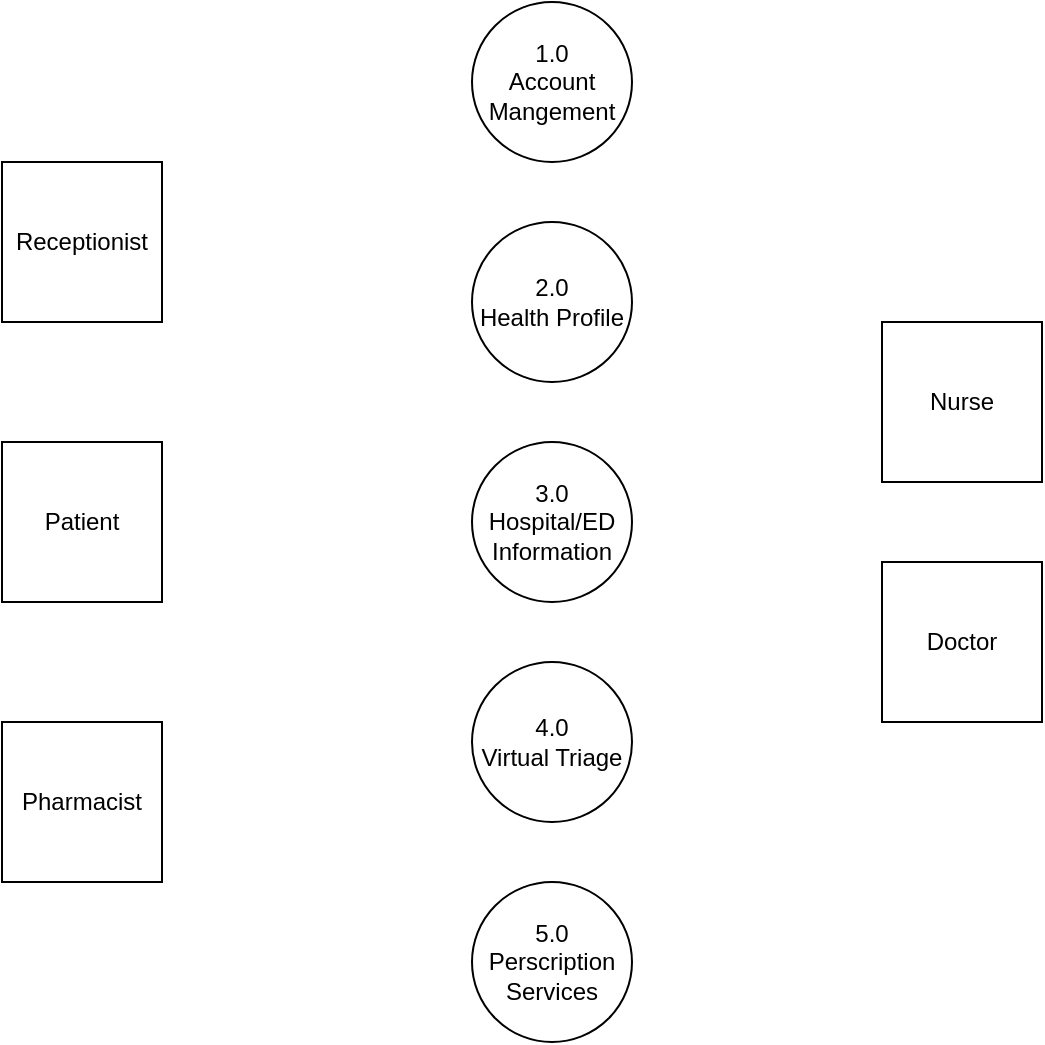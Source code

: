 <mxfile version="24.7.17">
  <diagram name="Page-1" id="tBHCLKovoonZVgsrL1IT">
    <mxGraphModel dx="1050" dy="558" grid="1" gridSize="10" guides="1" tooltips="1" connect="1" arrows="1" fold="1" page="1" pageScale="1" pageWidth="850" pageHeight="1100" math="0" shadow="0">
      <root>
        <mxCell id="0" />
        <mxCell id="1" parent="0" />
        <mxCell id="V0aElnvrmWntKoDrby5f-1" value="&lt;div&gt;1.0&lt;br&gt;&lt;/div&gt;&lt;div&gt;Account Mangement&lt;br&gt;&lt;/div&gt;" style="ellipse;whiteSpace=wrap;html=1;aspect=fixed;" vertex="1" parent="1">
          <mxGeometry x="385" y="40" width="80" height="80" as="geometry" />
        </mxCell>
        <mxCell id="V0aElnvrmWntKoDrby5f-2" value="&lt;div&gt;2.0&lt;/div&gt;&lt;div&gt;Health Profile&lt;br&gt;&lt;/div&gt;" style="ellipse;whiteSpace=wrap;html=1;aspect=fixed;" vertex="1" parent="1">
          <mxGeometry x="385" y="150" width="80" height="80" as="geometry" />
        </mxCell>
        <mxCell id="V0aElnvrmWntKoDrby5f-3" value="&lt;div&gt;3.0&lt;br&gt;&lt;/div&gt;&lt;div&gt;Hospital/ED Information&lt;br&gt;&lt;/div&gt;" style="ellipse;whiteSpace=wrap;html=1;aspect=fixed;" vertex="1" parent="1">
          <mxGeometry x="385" y="260" width="80" height="80" as="geometry" />
        </mxCell>
        <mxCell id="V0aElnvrmWntKoDrby5f-4" value="&lt;div&gt;4.0&lt;/div&gt;&lt;div&gt;Virtual Triage&lt;br&gt;&lt;/div&gt;" style="ellipse;whiteSpace=wrap;html=1;aspect=fixed;" vertex="1" parent="1">
          <mxGeometry x="385" y="370" width="80" height="80" as="geometry" />
        </mxCell>
        <mxCell id="V0aElnvrmWntKoDrby5f-5" value="5.0 Perscription Services" style="ellipse;whiteSpace=wrap;html=1;aspect=fixed;" vertex="1" parent="1">
          <mxGeometry x="385" y="480" width="80" height="80" as="geometry" />
        </mxCell>
        <mxCell id="V0aElnvrmWntKoDrby5f-6" value="Patient" style="whiteSpace=wrap;html=1;aspect=fixed;" vertex="1" parent="1">
          <mxGeometry x="150" y="260" width="80" height="80" as="geometry" />
        </mxCell>
        <mxCell id="V0aElnvrmWntKoDrby5f-7" value="Receptionist" style="whiteSpace=wrap;html=1;aspect=fixed;" vertex="1" parent="1">
          <mxGeometry x="150" y="120" width="80" height="80" as="geometry" />
        </mxCell>
        <mxCell id="V0aElnvrmWntKoDrby5f-8" value="Pharmacist" style="whiteSpace=wrap;html=1;aspect=fixed;" vertex="1" parent="1">
          <mxGeometry x="150" y="400" width="80" height="80" as="geometry" />
        </mxCell>
        <mxCell id="V0aElnvrmWntKoDrby5f-9" value="Nurse" style="whiteSpace=wrap;html=1;aspect=fixed;" vertex="1" parent="1">
          <mxGeometry x="590" y="200" width="80" height="80" as="geometry" />
        </mxCell>
        <mxCell id="V0aElnvrmWntKoDrby5f-10" value="Doctor" style="whiteSpace=wrap;html=1;aspect=fixed;" vertex="1" parent="1">
          <mxGeometry x="590" y="320" width="80" height="80" as="geometry" />
        </mxCell>
      </root>
    </mxGraphModel>
  </diagram>
</mxfile>

